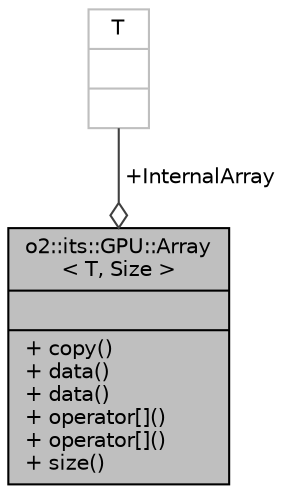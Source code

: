 digraph "o2::its::GPU::Array&lt; T, Size &gt;"
{
 // INTERACTIVE_SVG=YES
  bgcolor="transparent";
  edge [fontname="Helvetica",fontsize="10",labelfontname="Helvetica",labelfontsize="10"];
  node [fontname="Helvetica",fontsize="10",shape=record];
  Node11 [label="{o2::its::GPU::Array\l\< T, Size \>\n||+ copy()\l+ data()\l+ data()\l+ operator[]()\l+ operator[]()\l+ size()\l}",height=0.2,width=0.4,color="black", fillcolor="grey75", style="filled", fontcolor="black"];
  Node12 -> Node11 [color="grey25",fontsize="10",style="solid",label=" +InternalArray" ,arrowhead="odiamond",fontname="Helvetica"];
  Node12 [label="{T\n||}",height=0.2,width=0.4,color="grey75"];
}
